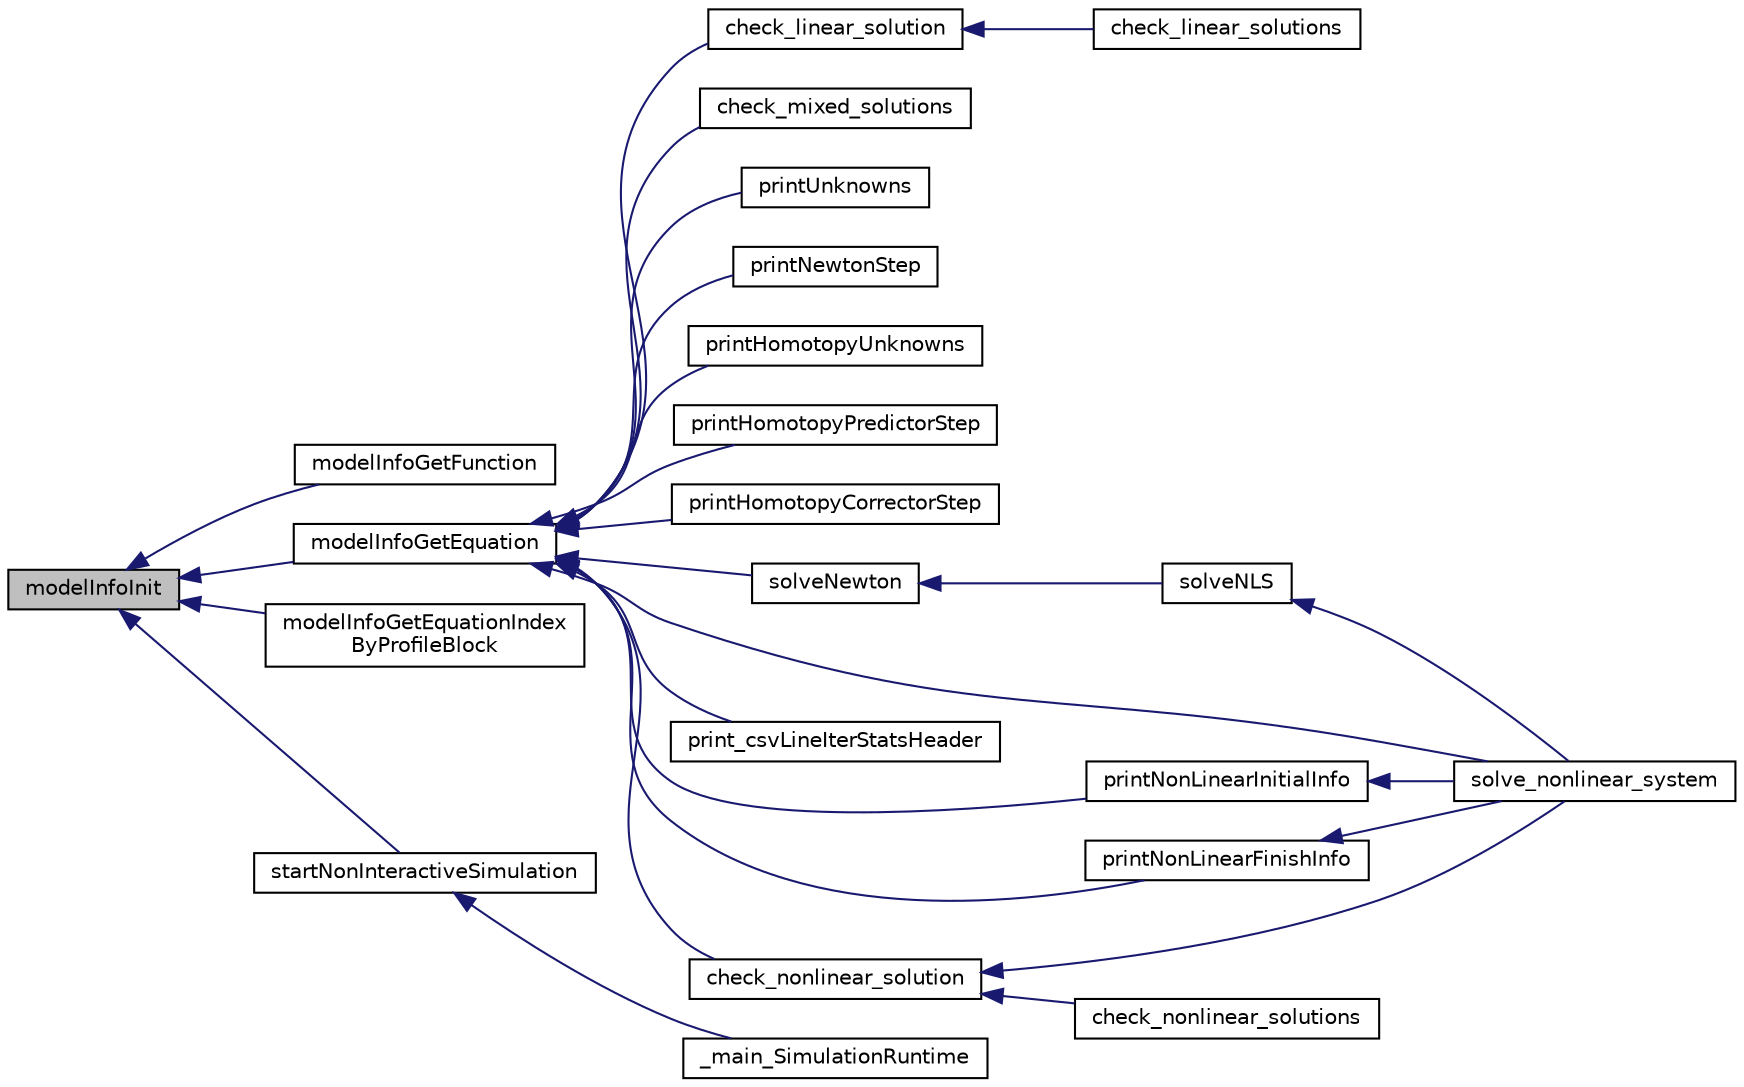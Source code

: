 digraph "modelInfoInit"
{
  edge [fontname="Helvetica",fontsize="10",labelfontname="Helvetica",labelfontsize="10"];
  node [fontname="Helvetica",fontsize="10",shape=record];
  rankdir="LR";
  Node50 [label="modelInfoInit",height=0.2,width=0.4,color="black", fillcolor="grey75", style="filled", fontcolor="black"];
  Node50 -> Node51 [dir="back",color="midnightblue",fontsize="10",style="solid",fontname="Helvetica"];
  Node51 [label="modelInfoGetFunction",height=0.2,width=0.4,color="black", fillcolor="white", style="filled",URL="$d1/d35/simulation__info__json_8h.html#ab7502cffab182756ece10b73b6d5e1c1"];
  Node50 -> Node52 [dir="back",color="midnightblue",fontsize="10",style="solid",fontname="Helvetica"];
  Node52 [label="modelInfoGetEquation",height=0.2,width=0.4,color="black", fillcolor="white", style="filled",URL="$d1/d35/simulation__info__json_8h.html#a6c0ae155b25ace5ef368dbfb99cbbf6e"];
  Node52 -> Node53 [dir="back",color="midnightblue",fontsize="10",style="solid",fontname="Helvetica"];
  Node53 [label="check_linear_solution",height=0.2,width=0.4,color="black", fillcolor="white", style="filled",URL="$d1/db9/linear_system_8c.html#af62b4e4d2756eaf12c8149bbec02864b"];
  Node53 -> Node54 [dir="back",color="midnightblue",fontsize="10",style="solid",fontname="Helvetica"];
  Node54 [label="check_linear_solutions",height=0.2,width=0.4,color="black", fillcolor="white", style="filled",URL="$d2/d59/linear_system_8h.html#ad72a0bdfa452ab6c3ad9eb2d145b1096"];
  Node52 -> Node55 [dir="back",color="midnightblue",fontsize="10",style="solid",fontname="Helvetica"];
  Node55 [label="check_mixed_solutions",height=0.2,width=0.4,color="black", fillcolor="white", style="filled",URL="$d1/df1/mixed_system_8h.html#a964e34d78d8ccaba25f33c40b7cea65a"];
  Node52 -> Node56 [dir="back",color="midnightblue",fontsize="10",style="solid",fontname="Helvetica"];
  Node56 [label="printUnknowns",height=0.2,width=0.4,color="black", fillcolor="white", style="filled",URL="$d5/df2/nonlinear_solver_homotopy_8c.html#a990973a99c97f948c3601511a36f2b64"];
  Node52 -> Node57 [dir="back",color="midnightblue",fontsize="10",style="solid",fontname="Helvetica"];
  Node57 [label="printNewtonStep",height=0.2,width=0.4,color="black", fillcolor="white", style="filled",URL="$d5/df2/nonlinear_solver_homotopy_8c.html#ad4f00dc1f7c74817c45ece391c623974"];
  Node52 -> Node58 [dir="back",color="midnightblue",fontsize="10",style="solid",fontname="Helvetica"];
  Node58 [label="printHomotopyUnknowns",height=0.2,width=0.4,color="black", fillcolor="white", style="filled",URL="$d5/df2/nonlinear_solver_homotopy_8c.html#a4bfddb653587bbca4db3ce278dc7b28d"];
  Node52 -> Node59 [dir="back",color="midnightblue",fontsize="10",style="solid",fontname="Helvetica"];
  Node59 [label="printHomotopyPredictorStep",height=0.2,width=0.4,color="black", fillcolor="white", style="filled",URL="$d5/df2/nonlinear_solver_homotopy_8c.html#affc495b359ca17852578dc457c8c5b0f"];
  Node52 -> Node60 [dir="back",color="midnightblue",fontsize="10",style="solid",fontname="Helvetica"];
  Node60 [label="printHomotopyCorrectorStep",height=0.2,width=0.4,color="black", fillcolor="white", style="filled",URL="$d5/df2/nonlinear_solver_homotopy_8c.html#ab46b7894571fd67cce78dc64519b1121"];
  Node52 -> Node61 [dir="back",color="midnightblue",fontsize="10",style="solid",fontname="Helvetica"];
  Node61 [label="solveNewton",height=0.2,width=0.4,color="black", fillcolor="white", style="filled",URL="$d4/de2/nonlinear_solver_newton_8h.html#a38ba64dd08361053b03a65265601066a"];
  Node61 -> Node62 [dir="back",color="midnightblue",fontsize="10",style="solid",fontname="Helvetica"];
  Node62 [label="solveNLS",height=0.2,width=0.4,color="black", fillcolor="white", style="filled",URL="$d7/dd6/nonlinear_system_8c.html#adbab09aaddf4cae686163982ee1baa72"];
  Node62 -> Node63 [dir="back",color="midnightblue",fontsize="10",style="solid",fontname="Helvetica"];
  Node63 [label="solve_nonlinear_system",height=0.2,width=0.4,color="black", fillcolor="white", style="filled",URL="$da/dbe/nonlinear_system_8h.html#ab0dab4c5c0a1140a09eb29e0c593070c"];
  Node52 -> Node64 [dir="back",color="midnightblue",fontsize="10",style="solid",fontname="Helvetica"];
  Node64 [label="print_csvLineIterStatsHeader",height=0.2,width=0.4,color="black", fillcolor="white", style="filled",URL="$d7/dd6/nonlinear_system_8c.html#ad559a040596c648613160b35e81afc7e"];
  Node52 -> Node65 [dir="back",color="midnightblue",fontsize="10",style="solid",fontname="Helvetica"];
  Node65 [label="printNonLinearInitialInfo",height=0.2,width=0.4,color="black", fillcolor="white", style="filled",URL="$d7/dd6/nonlinear_system_8c.html#a7623f1ae0d3b0a2851cdff45e5445808"];
  Node65 -> Node63 [dir="back",color="midnightblue",fontsize="10",style="solid",fontname="Helvetica"];
  Node52 -> Node66 [dir="back",color="midnightblue",fontsize="10",style="solid",fontname="Helvetica"];
  Node66 [label="printNonLinearFinishInfo",height=0.2,width=0.4,color="black", fillcolor="white", style="filled",URL="$d7/dd6/nonlinear_system_8c.html#ab170107ba336472d3bf8f835141696fc"];
  Node66 -> Node63 [dir="back",color="midnightblue",fontsize="10",style="solid",fontname="Helvetica"];
  Node52 -> Node63 [dir="back",color="midnightblue",fontsize="10",style="solid",fontname="Helvetica"];
  Node52 -> Node67 [dir="back",color="midnightblue",fontsize="10",style="solid",fontname="Helvetica"];
  Node67 [label="check_nonlinear_solution",height=0.2,width=0.4,color="black", fillcolor="white", style="filled",URL="$d7/dd6/nonlinear_system_8c.html#a7924cf0b0fe19b3776951c4c4e90721d"];
  Node67 -> Node63 [dir="back",color="midnightblue",fontsize="10",style="solid",fontname="Helvetica"];
  Node67 -> Node68 [dir="back",color="midnightblue",fontsize="10",style="solid",fontname="Helvetica"];
  Node68 [label="check_nonlinear_solutions",height=0.2,width=0.4,color="black", fillcolor="white", style="filled",URL="$da/dbe/nonlinear_system_8h.html#a69b02d50bd69f9a6f3c668448bf64600"];
  Node50 -> Node69 [dir="back",color="midnightblue",fontsize="10",style="solid",fontname="Helvetica"];
  Node69 [label="modelInfoGetEquationIndex\lByProfileBlock",height=0.2,width=0.4,color="black", fillcolor="white", style="filled",URL="$d1/d35/simulation__info__json_8h.html#a5bc02eac90c13d487cdc5ecc59b11b46"];
  Node50 -> Node70 [dir="back",color="midnightblue",fontsize="10",style="solid",fontname="Helvetica"];
  Node70 [label="startNonInteractiveSimulation",height=0.2,width=0.4,color="black", fillcolor="white", style="filled",URL="$d4/d09/simulation__runtime_8cpp.html#a9842d4e0c2b547d89101758face39ecc"];
  Node70 -> Node71 [dir="back",color="midnightblue",fontsize="10",style="solid",fontname="Helvetica"];
  Node71 [label="_main_SimulationRuntime",height=0.2,width=0.4,color="black", fillcolor="white", style="filled",URL="$d2/d86/simulation__runtime_8h.html#a764b2c042760259cd617e91d089ab16c"];
}
